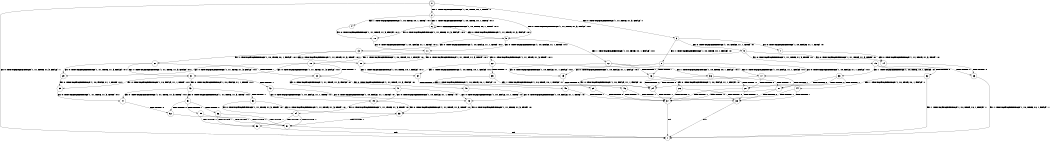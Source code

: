 digraph BCG {
size = "7, 10.5";
center = TRUE;
node [shape = circle];
0 [peripheries = 2];
0 -> 1 [label = "EX !0 !ATOMIC_EXCH_BRANCH (1, +1, TRUE, +1, 3, FALSE) !::"];
0 -> 2 [label = "EX !1 !ATOMIC_EXCH_BRANCH (1, +0, TRUE, +0, 1, TRUE) !::"];
0 -> 3 [label = "EX !0 !ATOMIC_EXCH_BRANCH (1, +1, TRUE, +1, 3, FALSE) !::"];
2 -> 4 [label = "EX !1 !ATOMIC_EXCH_BRANCH (1, +0, TRUE, +0, 1, TRUE) !:0:1:"];
2 -> 5 [label = "EX !0 !ATOMIC_EXCH_BRANCH (1, +1, TRUE, +1, 3, FALSE) !:0:1:"];
2 -> 6 [label = "EX !1 !ATOMIC_EXCH_BRANCH (1, +0, TRUE, +0, 1, TRUE) !:0:1:"];
3 -> 7 [label = "EX !0 !ATOMIC_EXCH_BRANCH (1, +0, FALSE, +1, 1, TRUE) !:0:"];
3 -> 8 [label = "EX !1 !ATOMIC_EXCH_BRANCH (1, +0, TRUE, +0, 1, FALSE) !:0:"];
3 -> 9 [label = "EX !0 !ATOMIC_EXCH_BRANCH (1, +0, FALSE, +1, 1, TRUE) !:0:"];
4 -> 10 [label = "EX !0 !ATOMIC_EXCH_BRANCH (1, +1, TRUE, +1, 3, FALSE) !:0:1:"];
5 -> 11 [label = "EX !0 !ATOMIC_EXCH_BRANCH (1, +0, FALSE, +1, 1, TRUE) !:0:1:"];
5 -> 12 [label = "EX !1 !ATOMIC_EXCH_BRANCH (1, +0, TRUE, +0, 1, FALSE) !:0:1:"];
5 -> 13 [label = "EX !0 !ATOMIC_EXCH_BRANCH (1, +0, FALSE, +1, 1, TRUE) !:0:1:"];
6 -> 10 [label = "EX !0 !ATOMIC_EXCH_BRANCH (1, +1, TRUE, +1, 3, FALSE) !:0:1:"];
6 -> 5 [label = "EX !0 !ATOMIC_EXCH_BRANCH (1, +1, TRUE, +1, 3, FALSE) !:0:1:"];
6 -> 6 [label = "EX !1 !ATOMIC_EXCH_BRANCH (1, +0, TRUE, +0, 1, TRUE) !:0:1:"];
7 -> 14 [label = "EX !0 !ATOMIC_EXCH_BRANCH (1, +1, TRUE, +1, 3, TRUE) !:0:"];
8 -> 15 [label = "EX !0 !ATOMIC_EXCH_BRANCH (1, +0, FALSE, +1, 1, FALSE) !:0:1:"];
8 -> 16 [label = "TERMINATE !1"];
8 -> 17 [label = "EX !0 !ATOMIC_EXCH_BRANCH (1, +0, FALSE, +1, 1, FALSE) !:0:1:"];
9 -> 14 [label = "EX !0 !ATOMIC_EXCH_BRANCH (1, +1, TRUE, +1, 3, TRUE) !:0:"];
9 -> 18 [label = "EX !1 !ATOMIC_EXCH_BRANCH (1, +0, TRUE, +0, 1, FALSE) !:0:"];
9 -> 19 [label = "EX !0 !ATOMIC_EXCH_BRANCH (1, +1, TRUE, +1, 3, TRUE) !:0:"];
10 -> 11 [label = "EX !0 !ATOMIC_EXCH_BRANCH (1, +0, FALSE, +1, 1, TRUE) !:0:1:"];
11 -> 20 [label = "EX !0 !ATOMIC_EXCH_BRANCH (1, +1, TRUE, +1, 3, TRUE) !:0:1:"];
12 -> 15 [label = "EX !0 !ATOMIC_EXCH_BRANCH (1, +0, FALSE, +1, 1, FALSE) !:0:1:"];
12 -> 16 [label = "TERMINATE !1"];
12 -> 17 [label = "EX !0 !ATOMIC_EXCH_BRANCH (1, +0, FALSE, +1, 1, FALSE) !:0:1:"];
13 -> 20 [label = "EX !0 !ATOMIC_EXCH_BRANCH (1, +1, TRUE, +1, 3, TRUE) !:0:1:"];
13 -> 21 [label = "EX !1 !ATOMIC_EXCH_BRANCH (1, +0, TRUE, +0, 1, FALSE) !:0:1:"];
13 -> 22 [label = "EX !0 !ATOMIC_EXCH_BRANCH (1, +1, TRUE, +1, 3, TRUE) !:0:1:"];
14 -> 23 [label = "TERMINATE !0"];
15 -> 24 [label = "TERMINATE !0"];
16 -> 25 [label = "EX !0 !ATOMIC_EXCH_BRANCH (1, +0, FALSE, +1, 1, FALSE) !:0:"];
16 -> 26 [label = "EX !0 !ATOMIC_EXCH_BRANCH (1, +0, FALSE, +1, 1, FALSE) !:0:"];
17 -> 24 [label = "TERMINATE !0"];
17 -> 27 [label = "TERMINATE !1"];
17 -> 28 [label = "TERMINATE !0"];
18 -> 29 [label = "EX !0 !ATOMIC_EXCH_BRANCH (1, +1, TRUE, +1, 3, FALSE) !:0:1:"];
18 -> 30 [label = "TERMINATE !1"];
18 -> 31 [label = "EX !0 !ATOMIC_EXCH_BRANCH (1, +1, TRUE, +1, 3, FALSE) !:0:1:"];
19 -> 23 [label = "TERMINATE !0"];
19 -> 32 [label = "TERMINATE !0"];
19 -> 33 [label = "EX !1 !ATOMIC_EXCH_BRANCH (1, +0, TRUE, +0, 1, FALSE) !:0:"];
20 -> 34 [label = "EX !1 !ATOMIC_EXCH_BRANCH (1, +0, TRUE, +0, 1, FALSE) !:0:1:"];
21 -> 29 [label = "EX !0 !ATOMIC_EXCH_BRANCH (1, +1, TRUE, +1, 3, FALSE) !:0:1:"];
21 -> 30 [label = "TERMINATE !1"];
21 -> 31 [label = "EX !0 !ATOMIC_EXCH_BRANCH (1, +1, TRUE, +1, 3, FALSE) !:0:1:"];
22 -> 34 [label = "EX !1 !ATOMIC_EXCH_BRANCH (1, +0, TRUE, +0, 1, FALSE) !:0:1:"];
22 -> 35 [label = "TERMINATE !0"];
22 -> 36 [label = "EX !1 !ATOMIC_EXCH_BRANCH (1, +0, TRUE, +0, 1, FALSE) !:0:1:"];
23 -> 1 [label = "EX !1 !ATOMIC_EXCH_BRANCH (1, +0, TRUE, +0, 1, FALSE) !::"];
24 -> 37 [label = "TERMINATE !1"];
25 -> 37 [label = "TERMINATE !0"];
26 -> 37 [label = "TERMINATE !0"];
26 -> 38 [label = "TERMINATE !0"];
27 -> 37 [label = "TERMINATE !0"];
27 -> 38 [label = "TERMINATE !0"];
28 -> 37 [label = "TERMINATE !1"];
28 -> 38 [label = "TERMINATE !1"];
29 -> 39 [label = "EX !0 !ATOMIC_EXCH_BRANCH (1, +0, FALSE, +1, 1, TRUE) !:0:1:"];
30 -> 40 [label = "EX !0 !ATOMIC_EXCH_BRANCH (1, +1, TRUE, +1, 3, FALSE) !:0:"];
30 -> 41 [label = "EX !0 !ATOMIC_EXCH_BRANCH (1, +1, TRUE, +1, 3, FALSE) !:0:"];
31 -> 39 [label = "EX !0 !ATOMIC_EXCH_BRANCH (1, +0, FALSE, +1, 1, TRUE) !:0:1:"];
31 -> 42 [label = "TERMINATE !1"];
31 -> 43 [label = "EX !0 !ATOMIC_EXCH_BRANCH (1, +0, FALSE, +1, 1, TRUE) !:0:1:"];
32 -> 1 [label = "EX !1 !ATOMIC_EXCH_BRANCH (1, +0, TRUE, +0, 1, FALSE) !::"];
32 -> 44 [label = "EX !1 !ATOMIC_EXCH_BRANCH (1, +0, TRUE, +0, 1, FALSE) !::"];
33 -> 24 [label = "TERMINATE !0"];
33 -> 27 [label = "TERMINATE !1"];
33 -> 28 [label = "TERMINATE !0"];
34 -> 24 [label = "TERMINATE !0"];
35 -> 45 [label = "EX !1 !ATOMIC_EXCH_BRANCH (1, +0, TRUE, +0, 1, FALSE) !:1:"];
35 -> 46 [label = "EX !1 !ATOMIC_EXCH_BRANCH (1, +0, TRUE, +0, 1, FALSE) !:1:"];
36 -> 24 [label = "TERMINATE !0"];
36 -> 27 [label = "TERMINATE !1"];
36 -> 28 [label = "TERMINATE !0"];
37 -> 1 [label = "exit"];
38 -> 1 [label = "exit"];
39 -> 47 [label = "EX !0 !ATOMIC_EXCH_BRANCH (1, +1, TRUE, +1, 3, TRUE) !:0:1:"];
40 -> 48 [label = "EX !0 !ATOMIC_EXCH_BRANCH (1, +0, FALSE, +1, 1, TRUE) !:0:"];
41 -> 48 [label = "EX !0 !ATOMIC_EXCH_BRANCH (1, +0, FALSE, +1, 1, TRUE) !:0:"];
41 -> 49 [label = "EX !0 !ATOMIC_EXCH_BRANCH (1, +0, FALSE, +1, 1, TRUE) !:0:"];
42 -> 48 [label = "EX !0 !ATOMIC_EXCH_BRANCH (1, +0, FALSE, +1, 1, TRUE) !:0:"];
42 -> 49 [label = "EX !0 !ATOMIC_EXCH_BRANCH (1, +0, FALSE, +1, 1, TRUE) !:0:"];
43 -> 47 [label = "EX !0 !ATOMIC_EXCH_BRANCH (1, +1, TRUE, +1, 3, TRUE) !:0:1:"];
43 -> 50 [label = "TERMINATE !1"];
43 -> 51 [label = "EX !0 !ATOMIC_EXCH_BRANCH (1, +1, TRUE, +1, 3, TRUE) !:0:1:"];
44 -> 37 [label = "TERMINATE !1"];
44 -> 38 [label = "TERMINATE !1"];
45 -> 37 [label = "TERMINATE !1"];
46 -> 37 [label = "TERMINATE !1"];
46 -> 38 [label = "TERMINATE !1"];
47 -> 52 [label = "TERMINATE !0"];
48 -> 53 [label = "EX !0 !ATOMIC_EXCH_BRANCH (1, +1, TRUE, +1, 3, TRUE) !:0:"];
49 -> 53 [label = "EX !0 !ATOMIC_EXCH_BRANCH (1, +1, TRUE, +1, 3, TRUE) !:0:"];
49 -> 54 [label = "EX !0 !ATOMIC_EXCH_BRANCH (1, +1, TRUE, +1, 3, TRUE) !:0:"];
50 -> 53 [label = "EX !0 !ATOMIC_EXCH_BRANCH (1, +1, TRUE, +1, 3, TRUE) !:0:"];
50 -> 54 [label = "EX !0 !ATOMIC_EXCH_BRANCH (1, +1, TRUE, +1, 3, TRUE) !:0:"];
51 -> 52 [label = "TERMINATE !0"];
51 -> 55 [label = "TERMINATE !1"];
51 -> 56 [label = "TERMINATE !0"];
52 -> 57 [label = "TERMINATE !1"];
53 -> 57 [label = "TERMINATE !0"];
54 -> 57 [label = "TERMINATE !0"];
54 -> 58 [label = "TERMINATE !0"];
55 -> 57 [label = "TERMINATE !0"];
55 -> 58 [label = "TERMINATE !0"];
56 -> 57 [label = "TERMINATE !1"];
56 -> 58 [label = "TERMINATE !1"];
57 -> 1 [label = "exit"];
58 -> 1 [label = "exit"];
}
